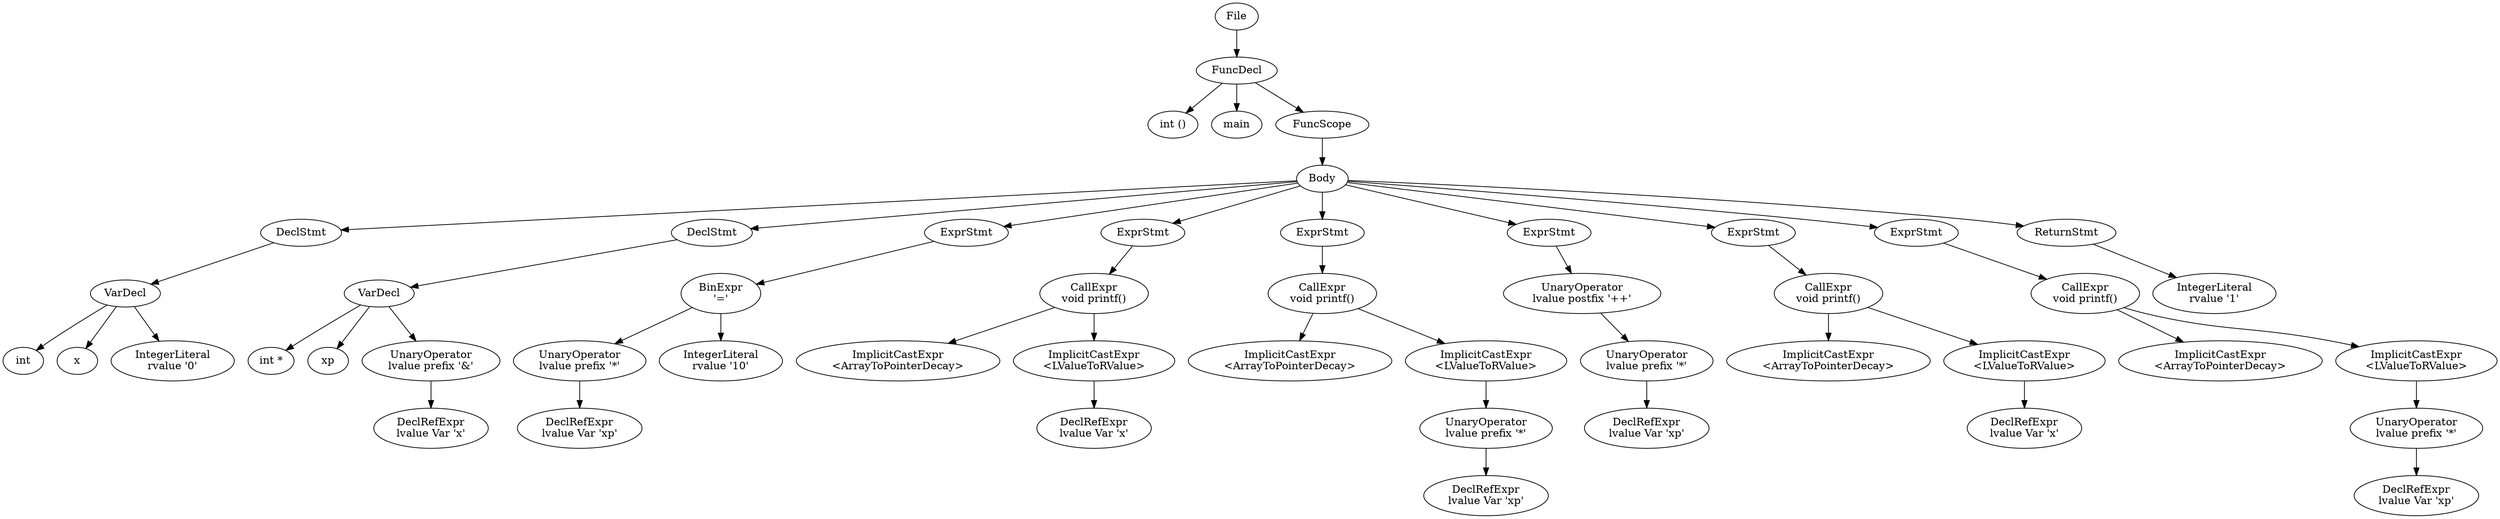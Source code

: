 digraph {n0 [label="File"];
n1 [label="FuncDecl"];
n2 [label="int ()"];
n3 [label="main"];
n4 [label="FuncScope"];
n6 [label="Body"];
n8 [label="DeclStmt"];
n9 [label="VarDecl"];
n10 [label="int"];
n11 [label="x"];
n12 [label="IntegerLiteral
rvalue '0'"];
n13 [label="DeclStmt"];
n14 [label="VarDecl"];
n15 [label="int *"];
n16 [label="xp"];
n17 [label="UnaryOperator
lvalue prefix '&'"];
n18 [label="DeclRefExpr
lvalue Var 'x'"];
n19 [label="ExprStmt"];
n20 [label="BinExpr
'='"];
n21 [label="UnaryOperator
lvalue prefix '*'"];
n22 [label="DeclRefExpr
lvalue Var 'xp'"];
n23 [label="IntegerLiteral
rvalue '10'"];
n24 [label="ExprStmt"];
n25 [label="CallExpr
void printf()"];
n27 [label="ImplicitCastExpr
<ArrayToPointerDecay>"];
n29 [label="ImplicitCastExpr
<LValueToRValue>"];
n30 [label="DeclRefExpr
lvalue Var 'x'"];
n31 [label="ExprStmt"];
n32 [label="CallExpr
void printf()"];
n34 [label="ImplicitCastExpr
<ArrayToPointerDecay>"];
n36 [label="ImplicitCastExpr
<LValueToRValue>"];
n37 [label="UnaryOperator
lvalue prefix '*'"];
n38 [label="DeclRefExpr
lvalue Var 'xp'"];
n39 [label="ExprStmt"];
n40 [label="UnaryOperator
lvalue postfix '++'"];
n41 [label="UnaryOperator
lvalue prefix '*'"];
n42 [label="DeclRefExpr
lvalue Var 'xp'"];
n43 [label="ExprStmt"];
n44 [label="CallExpr
void printf()"];
n46 [label="ImplicitCastExpr
<ArrayToPointerDecay>"];
n48 [label="ImplicitCastExpr
<LValueToRValue>"];
n49 [label="DeclRefExpr
lvalue Var 'x'"];
n50 [label="ExprStmt"];
n51 [label="CallExpr
void printf()"];
n53 [label="ImplicitCastExpr
<ArrayToPointerDecay>"];
n55 [label="ImplicitCastExpr
<LValueToRValue>"];
n56 [label="UnaryOperator
lvalue prefix '*'"];
n57 [label="DeclRefExpr
lvalue Var 'xp'"];
n58 [label="ReturnStmt"];
n59 [label="IntegerLiteral
rvalue '1'"];
n0 -> n1
n1 -> n2
n1 -> n3
n1 -> n4
n4 -> n6
n6 -> n8
n8 -> n9
n9 -> n10
n9 -> n11
n9 -> n12
n6 -> n13
n13 -> n14
n14 -> n15
n14 -> n16
n14 -> n17
n17 -> n18
n6 -> n19
n19 -> n20
n20 -> n21
n21 -> n22
n20 -> n23
n6 -> n24
n24 -> n25
n25 -> n27
n25 -> n29
n29 -> n30
n6 -> n31
n31 -> n32
n32 -> n34
n32 -> n36
n36 -> n37
n37 -> n38
n6 -> n39
n39 -> n40
n40 -> n41
n41 -> n42
n6 -> n43
n43 -> n44
n44 -> n46
n44 -> n48
n48 -> n49
n6 -> n50
n50 -> n51
n51 -> n53
n51 -> n55
n55 -> n56
n56 -> n57
n6 -> n58
n58 -> n59
}